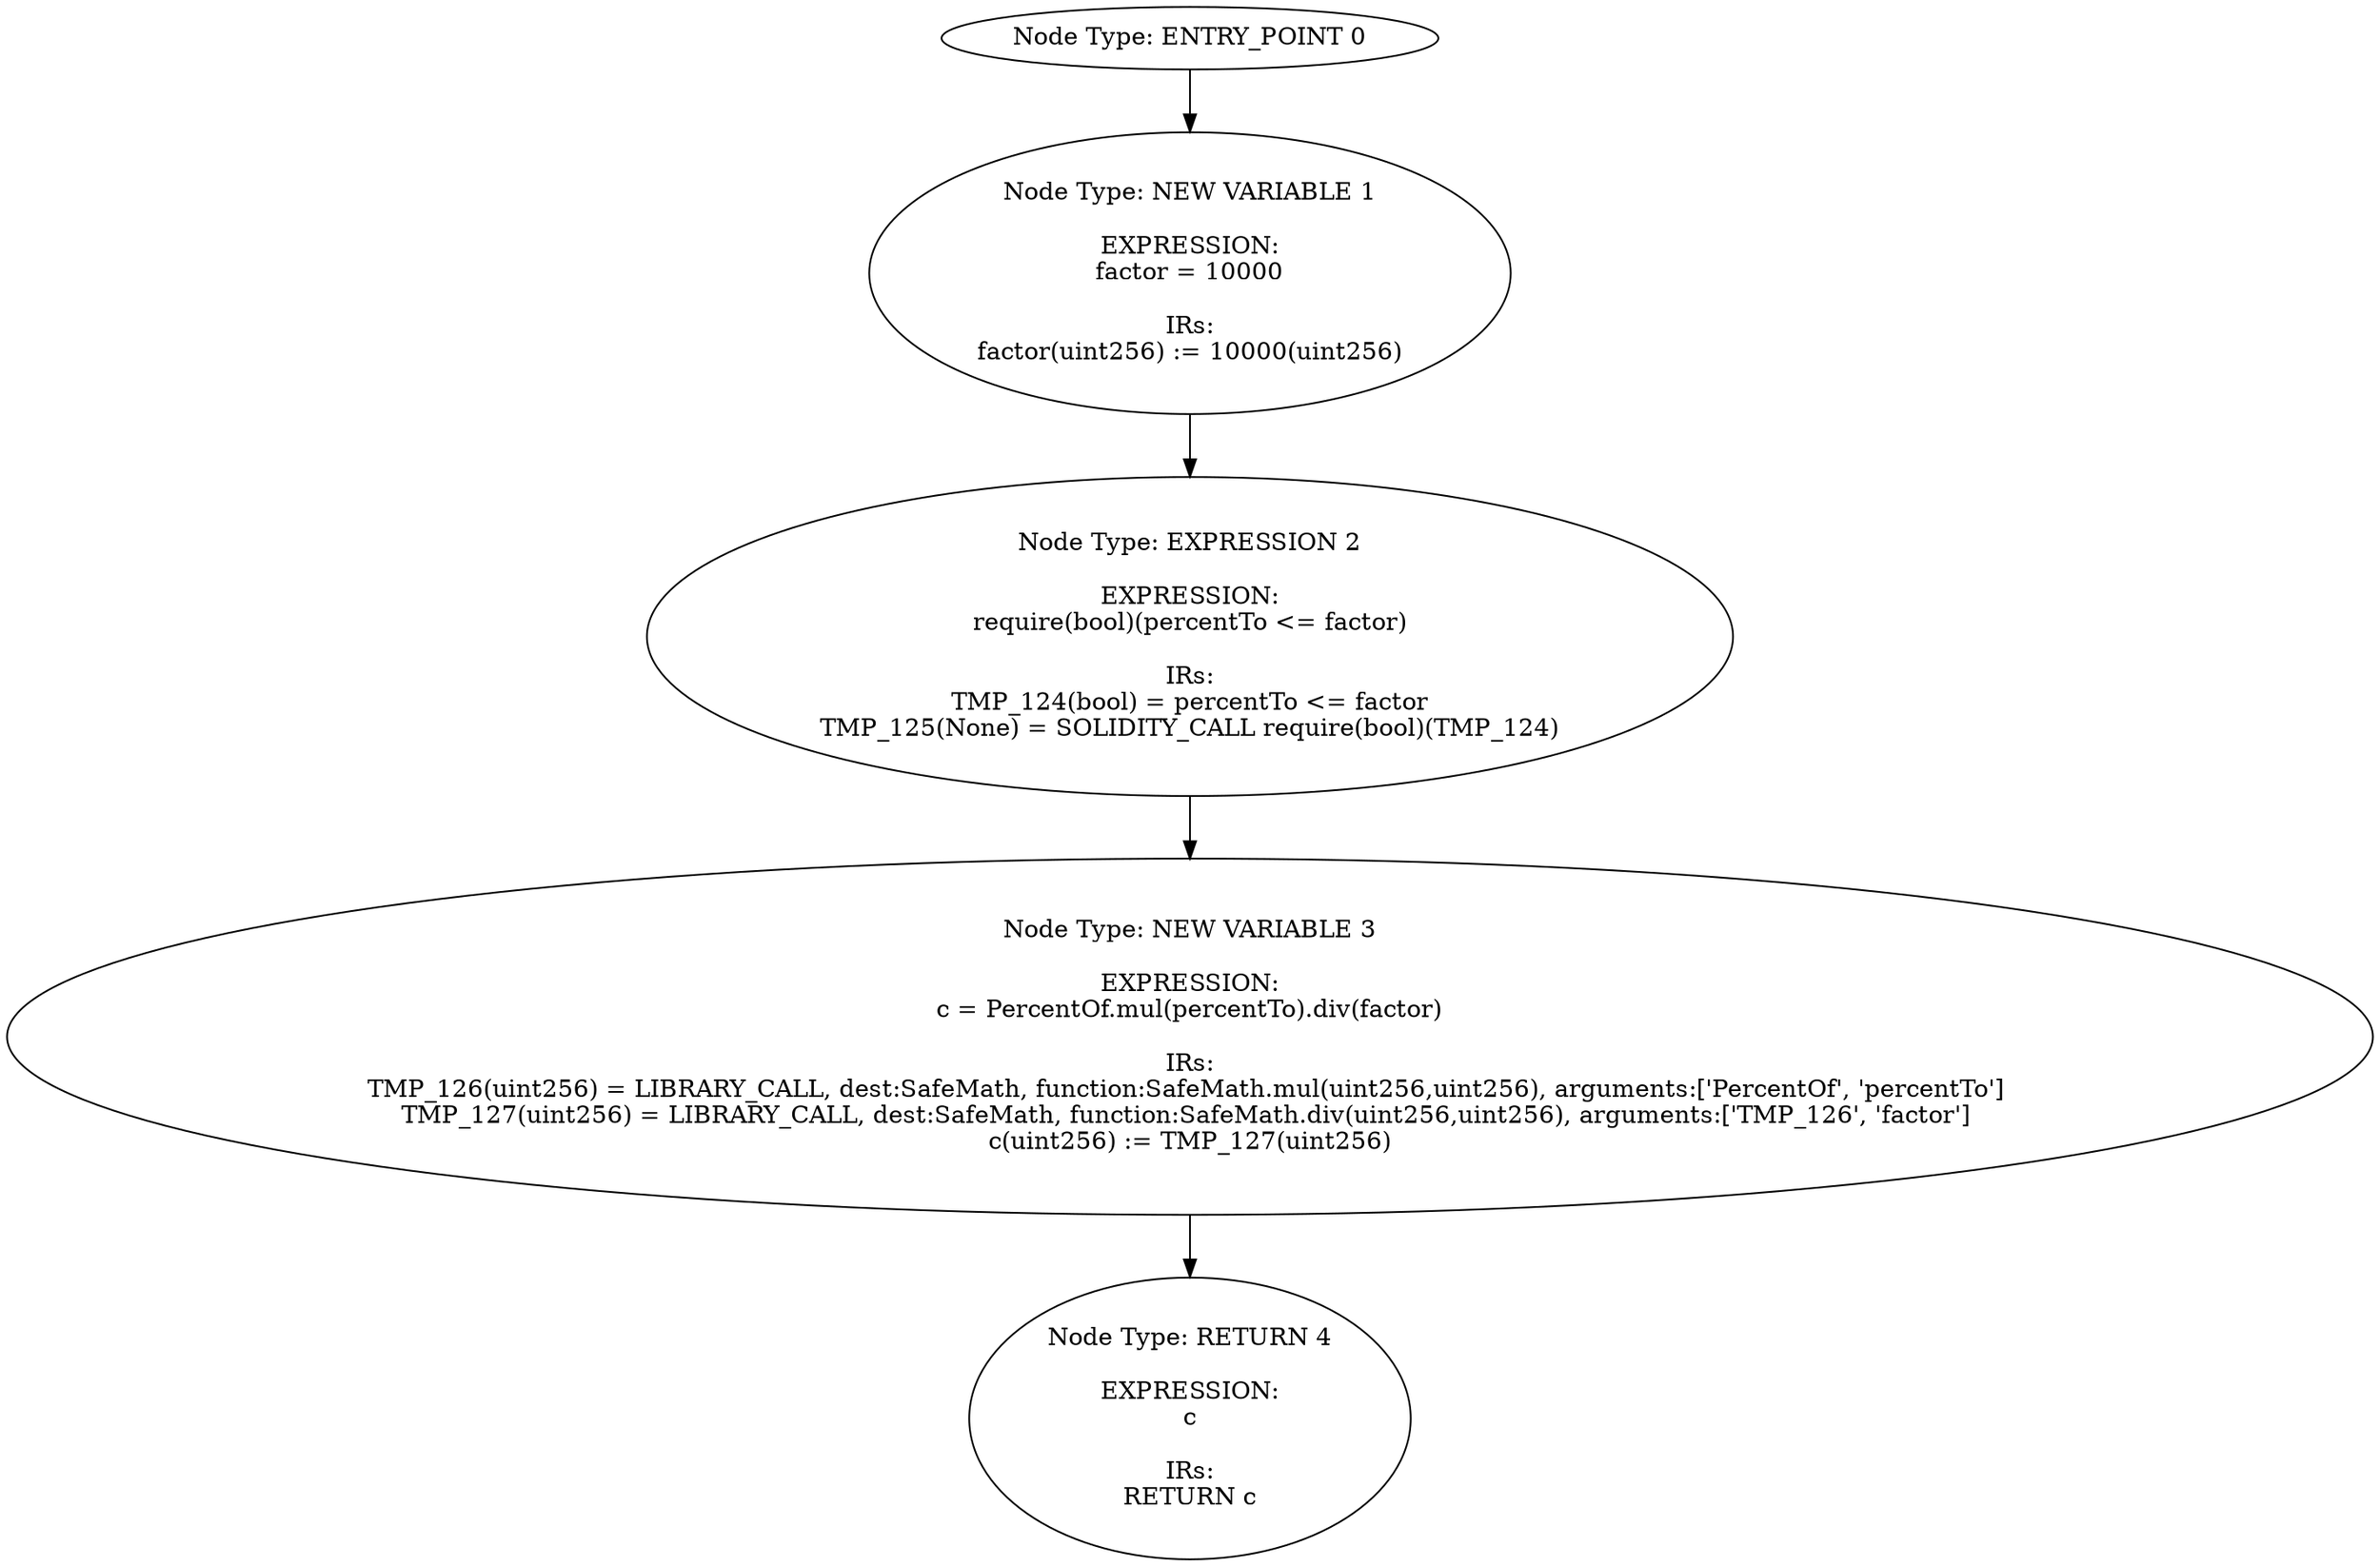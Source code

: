 digraph{
0[label="Node Type: ENTRY_POINT 0
"];
0->1;
1[label="Node Type: NEW VARIABLE 1

EXPRESSION:
factor = 10000

IRs:
factor(uint256) := 10000(uint256)"];
1->2;
2[label="Node Type: EXPRESSION 2

EXPRESSION:
require(bool)(percentTo <= factor)

IRs:
TMP_124(bool) = percentTo <= factor
TMP_125(None) = SOLIDITY_CALL require(bool)(TMP_124)"];
2->3;
3[label="Node Type: NEW VARIABLE 3

EXPRESSION:
c = PercentOf.mul(percentTo).div(factor)

IRs:
TMP_126(uint256) = LIBRARY_CALL, dest:SafeMath, function:SafeMath.mul(uint256,uint256), arguments:['PercentOf', 'percentTo'] 
TMP_127(uint256) = LIBRARY_CALL, dest:SafeMath, function:SafeMath.div(uint256,uint256), arguments:['TMP_126', 'factor'] 
c(uint256) := TMP_127(uint256)"];
3->4;
4[label="Node Type: RETURN 4

EXPRESSION:
c

IRs:
RETURN c"];
}
